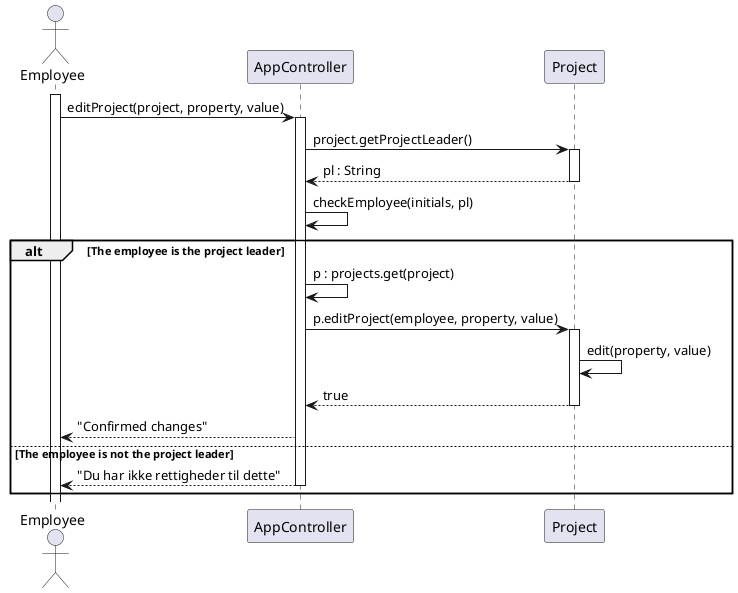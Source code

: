 @startuml seq_project_edit
actor "Employee" as e
participant "AppController" as app
participant "Project" as p
activate e
e -> app : editProject(project, property, value)
activate app
app -> p : project.getProjectLeader()
activate p
p --> app : pl : String
deactivate p
app -> app : checkEmployee(initials, pl)
alt The employee is the project leader
app -> app : p : projects.get(project)
app -> p : p.editProject(employee, property, value)
activate p
p -> p : edit(property, value)
p --> app : true
deactivate p
app --> e : "Confirmed changes"
else The employee is not the project leader
app --> e : "Du har ikke rettigheder til dette"
deactivate app
end
@enduml